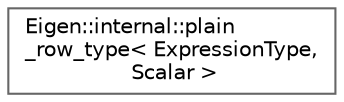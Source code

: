 digraph "Graphical Class Hierarchy"
{
 // LATEX_PDF_SIZE
  bgcolor="transparent";
  edge [fontname=Helvetica,fontsize=10,labelfontname=Helvetica,labelfontsize=10];
  node [fontname=Helvetica,fontsize=10,shape=box,height=0.2,width=0.4];
  rankdir="LR";
  Node0 [id="Node000000",label="Eigen::internal::plain\l_row_type\< ExpressionType,\l Scalar \>",height=0.2,width=0.4,color="grey40", fillcolor="white", style="filled",URL="$structEigen_1_1internal_1_1plain__row__type.html",tooltip=" "];
}
